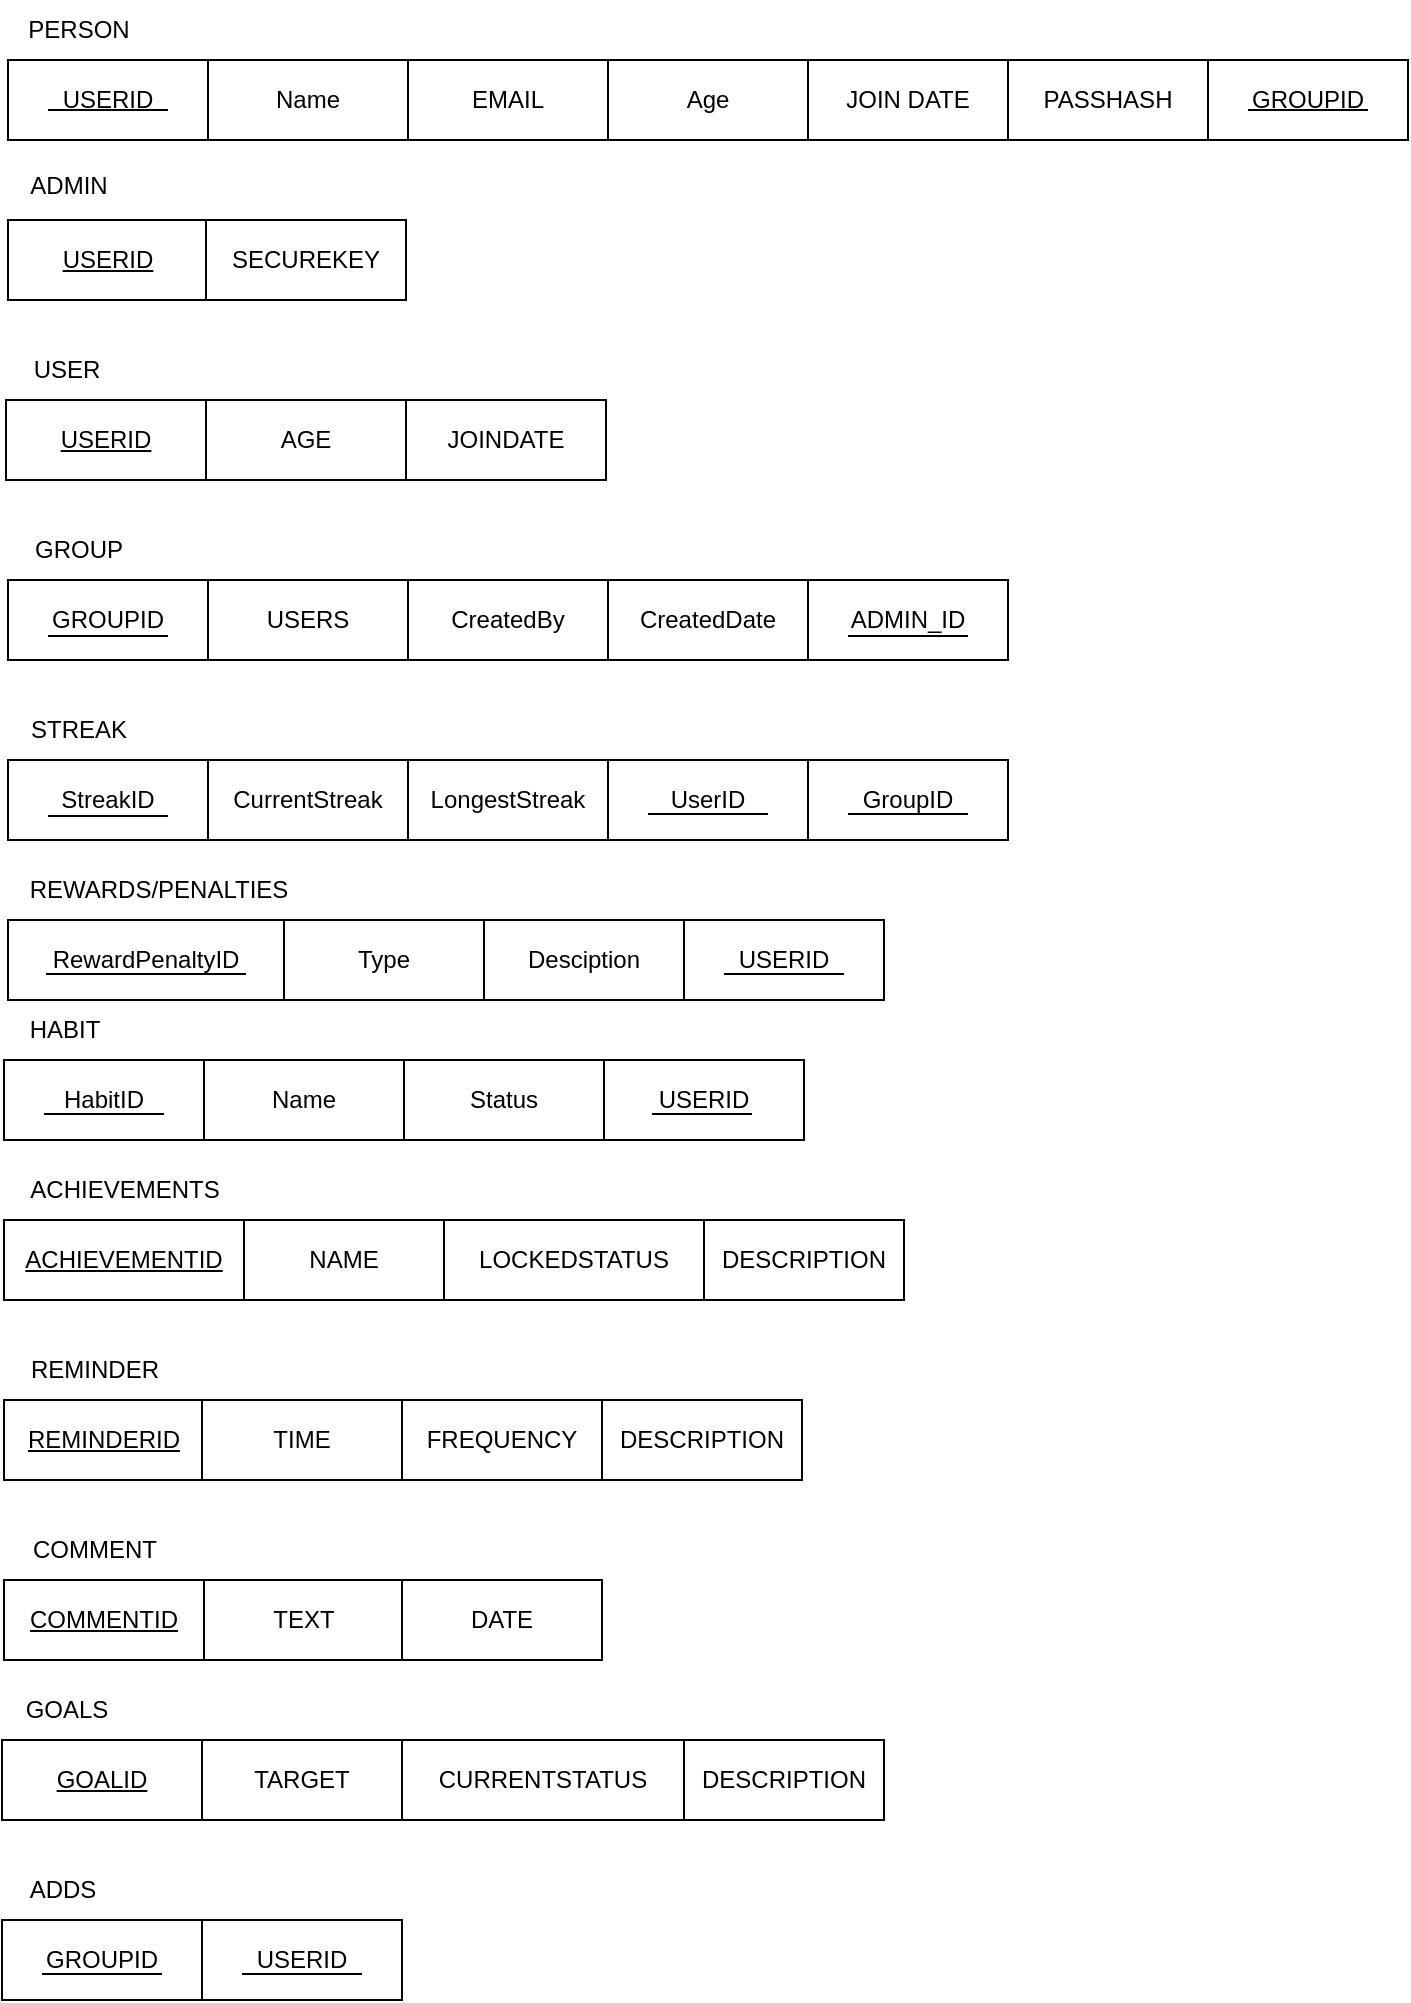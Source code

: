 <mxfile version="26.0.16">
  <diagram name="Page-1" id="pO3ykgQdK5XjUR_u3FMx">
    <mxGraphModel dx="1909" dy="1022" grid="1" gridSize="10" guides="1" tooltips="1" connect="1" arrows="1" fold="1" page="1" pageScale="1" pageWidth="850" pageHeight="1100" math="0" shadow="0">
      <root>
        <mxCell id="0" />
        <mxCell id="1" parent="0" />
        <mxCell id="UGSaxCbVplMeEZ7lEVpP-1" value="Age" style="whiteSpace=wrap;html=1;align=center;" parent="1" vertex="1">
          <mxGeometry x="382" y="30" width="100" height="40" as="geometry" />
        </mxCell>
        <mxCell id="UGSaxCbVplMeEZ7lEVpP-2" value="EMAIL" style="whiteSpace=wrap;html=1;align=center;" parent="1" vertex="1">
          <mxGeometry x="282" y="30" width="100" height="40" as="geometry" />
        </mxCell>
        <mxCell id="UGSaxCbVplMeEZ7lEVpP-3" value="Name" style="whiteSpace=wrap;html=1;align=center;" parent="1" vertex="1">
          <mxGeometry x="182" y="30" width="100" height="40" as="geometry" />
        </mxCell>
        <mxCell id="UGSaxCbVplMeEZ7lEVpP-4" value="USERID" style="whiteSpace=wrap;html=1;align=center;" parent="1" vertex="1">
          <mxGeometry x="82" y="30" width="100" height="40" as="geometry" />
        </mxCell>
        <mxCell id="UGSaxCbVplMeEZ7lEVpP-9" value="CreatedDate" style="whiteSpace=wrap;html=1;align=center;" parent="1" vertex="1">
          <mxGeometry x="382" y="290" width="100" height="40" as="geometry" />
        </mxCell>
        <mxCell id="UGSaxCbVplMeEZ7lEVpP-10" value="CreatedBy" style="whiteSpace=wrap;html=1;align=center;" parent="1" vertex="1">
          <mxGeometry x="282" y="290" width="100" height="40" as="geometry" />
        </mxCell>
        <mxCell id="UGSaxCbVplMeEZ7lEVpP-11" value="USERS" style="whiteSpace=wrap;html=1;align=center;" parent="1" vertex="1">
          <mxGeometry x="182" y="290" width="100" height="40" as="geometry" />
        </mxCell>
        <mxCell id="UGSaxCbVplMeEZ7lEVpP-12" value="GROUPID" style="whiteSpace=wrap;html=1;align=center;" parent="1" vertex="1">
          <mxGeometry x="82" y="290" width="100" height="40" as="geometry" />
        </mxCell>
        <mxCell id="UGSaxCbVplMeEZ7lEVpP-15" value="USERID" style="whiteSpace=wrap;html=1;align=center;" parent="1" vertex="1">
          <mxGeometry x="179" y="960" width="100" height="40" as="geometry" />
        </mxCell>
        <mxCell id="UGSaxCbVplMeEZ7lEVpP-16" value="GROUPID" style="whiteSpace=wrap;html=1;align=center;" parent="1" vertex="1">
          <mxGeometry x="79" y="960" width="100" height="40" as="geometry" />
        </mxCell>
        <mxCell id="UGSaxCbVplMeEZ7lEVpP-17" value="JOIN DATE" style="whiteSpace=wrap;html=1;align=center;" parent="1" vertex="1">
          <mxGeometry x="482" y="30" width="100" height="40" as="geometry" />
        </mxCell>
        <mxCell id="UGSaxCbVplMeEZ7lEVpP-18" value="PASSHASH" style="whiteSpace=wrap;html=1;align=center;" parent="1" vertex="1">
          <mxGeometry x="582" y="30" width="100" height="40" as="geometry" />
        </mxCell>
        <mxCell id="UGSaxCbVplMeEZ7lEVpP-19" value="GROUPID" style="whiteSpace=wrap;html=1;align=center;" parent="1" vertex="1">
          <mxGeometry x="682" y="30" width="100" height="40" as="geometry" />
        </mxCell>
        <mxCell id="UGSaxCbVplMeEZ7lEVpP-20" value="" style="line;strokeWidth=1;rotatable=0;dashed=0;labelPosition=right;align=left;verticalAlign=middle;spacingTop=0;spacingLeft=6;points=[];portConstraint=eastwest;" parent="1" vertex="1">
          <mxGeometry x="102" y="50" width="60" height="10" as="geometry" />
        </mxCell>
        <mxCell id="UGSaxCbVplMeEZ7lEVpP-21" value="" style="line;strokeWidth=1;rotatable=0;dashed=0;labelPosition=right;align=left;verticalAlign=middle;spacingTop=0;spacingLeft=6;points=[];portConstraint=eastwest;" parent="1" vertex="1">
          <mxGeometry x="702" y="50" width="60" height="10" as="geometry" />
        </mxCell>
        <mxCell id="UGSaxCbVplMeEZ7lEVpP-22" value="" style="line;strokeWidth=1;rotatable=0;dashed=0;labelPosition=right;align=left;verticalAlign=middle;spacingTop=0;spacingLeft=6;points=[];portConstraint=eastwest;" parent="1" vertex="1">
          <mxGeometry x="102" y="313" width="60" height="10" as="geometry" />
        </mxCell>
        <mxCell id="UGSaxCbVplMeEZ7lEVpP-23" value="ADMIN_ID" style="whiteSpace=wrap;html=1;align=center;" parent="1" vertex="1">
          <mxGeometry x="482" y="290" width="100" height="40" as="geometry" />
        </mxCell>
        <mxCell id="UGSaxCbVplMeEZ7lEVpP-24" value="" style="line;strokeWidth=1;rotatable=0;dashed=0;labelPosition=right;align=left;verticalAlign=middle;spacingTop=0;spacingLeft=6;points=[];portConstraint=eastwest;" parent="1" vertex="1">
          <mxGeometry x="502" y="313" width="60" height="10" as="geometry" />
        </mxCell>
        <mxCell id="UGSaxCbVplMeEZ7lEVpP-28" value="PERSON" style="text;html=1;align=center;verticalAlign=middle;resizable=0;points=[];autosize=1;strokeColor=none;fillColor=none;" parent="1" vertex="1">
          <mxGeometry x="82" width="70" height="30" as="geometry" />
        </mxCell>
        <mxCell id="UGSaxCbVplMeEZ7lEVpP-29" value="GROUP" style="text;html=1;align=center;verticalAlign=middle;resizable=0;points=[];autosize=1;strokeColor=none;fillColor=none;" parent="1" vertex="1">
          <mxGeometry x="82" y="260" width="70" height="30" as="geometry" />
        </mxCell>
        <mxCell id="UGSaxCbVplMeEZ7lEVpP-31" value="ADDS" style="text;html=1;align=center;verticalAlign=middle;resizable=0;points=[];autosize=1;strokeColor=none;fillColor=none;" parent="1" vertex="1">
          <mxGeometry x="79" y="930" width="60" height="30" as="geometry" />
        </mxCell>
        <mxCell id="UGSaxCbVplMeEZ7lEVpP-32" value="" style="line;strokeWidth=1;rotatable=0;dashed=0;labelPosition=right;align=left;verticalAlign=middle;spacingTop=0;spacingLeft=6;points=[];portConstraint=eastwest;" parent="1" vertex="1">
          <mxGeometry x="199" y="982" width="60" height="10" as="geometry" />
        </mxCell>
        <mxCell id="UGSaxCbVplMeEZ7lEVpP-33" value="" style="line;strokeWidth=1;rotatable=0;dashed=0;labelPosition=right;align=left;verticalAlign=middle;spacingTop=0;spacingLeft=6;points=[];portConstraint=eastwest;" parent="1" vertex="1">
          <mxGeometry x="99" y="982" width="60" height="10" as="geometry" />
        </mxCell>
        <mxCell id="UGSaxCbVplMeEZ7lEVpP-44" value="GroupID" style="whiteSpace=wrap;html=1;align=center;" parent="1" vertex="1">
          <mxGeometry x="482" y="380" width="100" height="40" as="geometry" />
        </mxCell>
        <mxCell id="UGSaxCbVplMeEZ7lEVpP-45" value="Type" style="whiteSpace=wrap;html=1;align=center;" parent="1" vertex="1">
          <mxGeometry x="220" y="460" width="100" height="40" as="geometry" />
        </mxCell>
        <mxCell id="UGSaxCbVplMeEZ7lEVpP-46" value="RewardPenaltyID" style="whiteSpace=wrap;html=1;align=center;" parent="1" vertex="1">
          <mxGeometry x="82" y="460" width="138" height="40" as="geometry" />
        </mxCell>
        <mxCell id="UGSaxCbVplMeEZ7lEVpP-47" value="UserID" style="whiteSpace=wrap;html=1;align=center;" parent="1" vertex="1">
          <mxGeometry x="382" y="380" width="100" height="40" as="geometry" />
        </mxCell>
        <mxCell id="UGSaxCbVplMeEZ7lEVpP-48" value="LongestStreak" style="whiteSpace=wrap;html=1;align=center;" parent="1" vertex="1">
          <mxGeometry x="282" y="380" width="100" height="40" as="geometry" />
        </mxCell>
        <mxCell id="UGSaxCbVplMeEZ7lEVpP-49" value="CurrentStreak" style="whiteSpace=wrap;html=1;align=center;" parent="1" vertex="1">
          <mxGeometry x="182" y="380" width="100" height="40" as="geometry" />
        </mxCell>
        <mxCell id="UGSaxCbVplMeEZ7lEVpP-50" value="StreakID" style="whiteSpace=wrap;html=1;align=center;" parent="1" vertex="1">
          <mxGeometry x="82" y="380" width="100" height="40" as="geometry" />
        </mxCell>
        <mxCell id="UGSaxCbVplMeEZ7lEVpP-52" value="" style="line;strokeWidth=1;rotatable=0;dashed=0;labelPosition=right;align=left;verticalAlign=middle;spacingTop=0;spacingLeft=6;points=[];portConstraint=eastwest;" parent="1" vertex="1">
          <mxGeometry x="502" y="402" width="60" height="10" as="geometry" />
        </mxCell>
        <mxCell id="UGSaxCbVplMeEZ7lEVpP-53" value="" style="line;strokeWidth=1;rotatable=0;dashed=0;labelPosition=right;align=left;verticalAlign=middle;spacingTop=0;spacingLeft=6;points=[];portConstraint=eastwest;" parent="1" vertex="1">
          <mxGeometry x="402" y="402" width="60" height="10" as="geometry" />
        </mxCell>
        <mxCell id="UGSaxCbVplMeEZ7lEVpP-54" value="" style="line;strokeWidth=1;rotatable=0;dashed=0;labelPosition=right;align=left;verticalAlign=middle;spacingTop=0;spacingLeft=6;points=[];portConstraint=eastwest;" parent="1" vertex="1">
          <mxGeometry x="102" y="403" width="60" height="10" as="geometry" />
        </mxCell>
        <mxCell id="UGSaxCbVplMeEZ7lEVpP-55" value="STREAK" style="text;html=1;align=center;verticalAlign=middle;resizable=0;points=[];autosize=1;strokeColor=none;fillColor=none;" parent="1" vertex="1">
          <mxGeometry x="82" y="350" width="70" height="30" as="geometry" />
        </mxCell>
        <mxCell id="UGSaxCbVplMeEZ7lEVpP-56" value="REWARDS/PENALTIES" style="text;html=1;align=center;verticalAlign=middle;resizable=0;points=[];autosize=1;strokeColor=none;fillColor=none;" parent="1" vertex="1">
          <mxGeometry x="82" y="430" width="150" height="30" as="geometry" />
        </mxCell>
        <mxCell id="UGSaxCbVplMeEZ7lEVpP-58" value="USERID" style="whiteSpace=wrap;html=1;align=center;" parent="1" vertex="1">
          <mxGeometry x="420" y="460" width="100" height="40" as="geometry" />
        </mxCell>
        <mxCell id="UGSaxCbVplMeEZ7lEVpP-59" value="Desciption" style="whiteSpace=wrap;html=1;align=center;" parent="1" vertex="1">
          <mxGeometry x="320" y="460" width="100" height="40" as="geometry" />
        </mxCell>
        <mxCell id="UGSaxCbVplMeEZ7lEVpP-60" value="" style="line;strokeWidth=1;rotatable=0;dashed=0;labelPosition=right;align=left;verticalAlign=middle;spacingTop=0;spacingLeft=6;points=[];portConstraint=eastwest;" parent="1" vertex="1">
          <mxGeometry x="440" y="482" width="60" height="10" as="geometry" />
        </mxCell>
        <mxCell id="UGSaxCbVplMeEZ7lEVpP-61" value="Name" style="whiteSpace=wrap;html=1;align=center;" parent="1" vertex="1">
          <mxGeometry x="180" y="530" width="100" height="40" as="geometry" />
        </mxCell>
        <mxCell id="UGSaxCbVplMeEZ7lEVpP-62" value="HabitID" style="whiteSpace=wrap;html=1;align=center;" parent="1" vertex="1">
          <mxGeometry x="80" y="530" width="100" height="40" as="geometry" />
        </mxCell>
        <mxCell id="UGSaxCbVplMeEZ7lEVpP-73" value="USERID" style="whiteSpace=wrap;html=1;align=center;" parent="1" vertex="1">
          <mxGeometry x="380" y="530" width="100" height="40" as="geometry" />
        </mxCell>
        <mxCell id="UGSaxCbVplMeEZ7lEVpP-74" value="Status" style="whiteSpace=wrap;html=1;align=center;" parent="1" vertex="1">
          <mxGeometry x="280" y="530" width="100" height="40" as="geometry" />
        </mxCell>
        <mxCell id="UGSaxCbVplMeEZ7lEVpP-75" value="HABIT" style="text;html=1;align=center;verticalAlign=middle;resizable=0;points=[];autosize=1;strokeColor=none;fillColor=none;" parent="1" vertex="1">
          <mxGeometry x="80" y="500" width="60" height="30" as="geometry" />
        </mxCell>
        <mxCell id="UGSaxCbVplMeEZ7lEVpP-79" value="" style="line;strokeWidth=1;rotatable=0;dashed=0;labelPosition=right;align=left;verticalAlign=middle;spacingTop=0;spacingLeft=6;points=[];portConstraint=eastwest;" parent="1" vertex="1">
          <mxGeometry x="101" y="482" width="100" height="10" as="geometry" />
        </mxCell>
        <mxCell id="UGSaxCbVplMeEZ7lEVpP-80" value="" style="line;strokeWidth=1;rotatable=0;dashed=0;labelPosition=right;align=left;verticalAlign=middle;spacingTop=0;spacingLeft=6;points=[];portConstraint=eastwest;" parent="1" vertex="1">
          <mxGeometry x="100" y="552" width="60" height="10" as="geometry" />
        </mxCell>
        <mxCell id="UGSaxCbVplMeEZ7lEVpP-84" value="" style="line;strokeWidth=1;rotatable=0;dashed=0;labelPosition=right;align=left;verticalAlign=middle;spacingTop=0;spacingLeft=6;points=[];portConstraint=eastwest;" parent="1" vertex="1">
          <mxGeometry x="404" y="552" width="50" height="10" as="geometry" />
        </mxCell>
        <mxCell id="UGSaxCbVplMeEZ7lEVpP-86" value="DESCRIPTION" style="whiteSpace=wrap;html=1;align=center;" parent="1" vertex="1">
          <mxGeometry x="430" y="610" width="100" height="40" as="geometry" />
        </mxCell>
        <mxCell id="UGSaxCbVplMeEZ7lEVpP-87" value="LOCKEDSTATUS" style="whiteSpace=wrap;html=1;align=center;" parent="1" vertex="1">
          <mxGeometry x="300" y="610" width="130" height="40" as="geometry" />
        </mxCell>
        <mxCell id="UGSaxCbVplMeEZ7lEVpP-88" value="NAME" style="whiteSpace=wrap;html=1;align=center;" parent="1" vertex="1">
          <mxGeometry x="200" y="610" width="100" height="40" as="geometry" />
        </mxCell>
        <mxCell id="UGSaxCbVplMeEZ7lEVpP-89" value="&lt;u&gt;ACHIEVEMENTID&lt;/u&gt;" style="whiteSpace=wrap;html=1;align=center;" parent="1" vertex="1">
          <mxGeometry x="80" y="610" width="120" height="40" as="geometry" />
        </mxCell>
        <mxCell id="UGSaxCbVplMeEZ7lEVpP-90" value="ACHIEVEMENTS" style="text;html=1;align=center;verticalAlign=middle;resizable=0;points=[];autosize=1;strokeColor=none;fillColor=none;" parent="1" vertex="1">
          <mxGeometry x="80" y="580" width="120" height="30" as="geometry" />
        </mxCell>
        <mxCell id="B_-_kpnPIHiGC8uEYht8-2" value="&lt;u&gt;USERID&lt;/u&gt;" style="whiteSpace=wrap;html=1;align=center;" vertex="1" parent="1">
          <mxGeometry x="82" y="110" width="100" height="40" as="geometry" />
        </mxCell>
        <mxCell id="B_-_kpnPIHiGC8uEYht8-3" value="SECUREKEY" style="whiteSpace=wrap;html=1;align=center;" vertex="1" parent="1">
          <mxGeometry x="181" y="110" width="100" height="40" as="geometry" />
        </mxCell>
        <mxCell id="B_-_kpnPIHiGC8uEYht8-5" value="ADMIN" style="text;html=1;align=center;verticalAlign=middle;resizable=0;points=[];autosize=1;strokeColor=none;fillColor=none;" vertex="1" parent="1">
          <mxGeometry x="82" y="78" width="60" height="30" as="geometry" />
        </mxCell>
        <mxCell id="B_-_kpnPIHiGC8uEYht8-6" value="&lt;u&gt;USERID&lt;/u&gt;" style="whiteSpace=wrap;html=1;align=center;" vertex="1" parent="1">
          <mxGeometry x="81" y="200" width="100" height="40" as="geometry" />
        </mxCell>
        <mxCell id="B_-_kpnPIHiGC8uEYht8-7" value="AGE" style="whiteSpace=wrap;html=1;align=center;" vertex="1" parent="1">
          <mxGeometry x="181" y="200" width="100" height="40" as="geometry" />
        </mxCell>
        <mxCell id="B_-_kpnPIHiGC8uEYht8-8" value="JOINDATE" style="whiteSpace=wrap;html=1;align=center;" vertex="1" parent="1">
          <mxGeometry x="281" y="200" width="100" height="40" as="geometry" />
        </mxCell>
        <mxCell id="B_-_kpnPIHiGC8uEYht8-9" value="USER" style="text;html=1;align=center;verticalAlign=middle;resizable=0;points=[];autosize=1;strokeColor=none;fillColor=none;" vertex="1" parent="1">
          <mxGeometry x="81" y="170" width="60" height="30" as="geometry" />
        </mxCell>
        <mxCell id="B_-_kpnPIHiGC8uEYht8-10" value="&lt;u&gt;REMINDERID&lt;/u&gt;" style="whiteSpace=wrap;html=1;align=center;" vertex="1" parent="1">
          <mxGeometry x="80" y="700" width="100" height="40" as="geometry" />
        </mxCell>
        <mxCell id="B_-_kpnPIHiGC8uEYht8-11" value="TIME" style="whiteSpace=wrap;html=1;align=center;" vertex="1" parent="1">
          <mxGeometry x="179" y="700" width="100" height="40" as="geometry" />
        </mxCell>
        <mxCell id="B_-_kpnPIHiGC8uEYht8-12" value="FREQUENCY" style="whiteSpace=wrap;html=1;align=center;" vertex="1" parent="1">
          <mxGeometry x="279" y="700" width="100" height="40" as="geometry" />
        </mxCell>
        <mxCell id="B_-_kpnPIHiGC8uEYht8-13" value="REMINDER" style="text;html=1;align=center;verticalAlign=middle;resizable=0;points=[];autosize=1;strokeColor=none;fillColor=none;" vertex="1" parent="1">
          <mxGeometry x="80" y="670" width="90" height="30" as="geometry" />
        </mxCell>
        <mxCell id="B_-_kpnPIHiGC8uEYht8-16" value="DESCRIPTION" style="whiteSpace=wrap;html=1;align=center;" vertex="1" parent="1">
          <mxGeometry x="379" y="700" width="100" height="40" as="geometry" />
        </mxCell>
        <mxCell id="B_-_kpnPIHiGC8uEYht8-17" value="&lt;u&gt;COMMENTID&lt;/u&gt;" style="whiteSpace=wrap;html=1;align=center;" vertex="1" parent="1">
          <mxGeometry x="80" y="790" width="100" height="40" as="geometry" />
        </mxCell>
        <mxCell id="B_-_kpnPIHiGC8uEYht8-18" value="COMMENT" style="text;html=1;align=center;verticalAlign=middle;resizable=0;points=[];autosize=1;strokeColor=none;fillColor=none;" vertex="1" parent="1">
          <mxGeometry x="80" y="760" width="90" height="30" as="geometry" />
        </mxCell>
        <mxCell id="B_-_kpnPIHiGC8uEYht8-19" value="TEXT" style="whiteSpace=wrap;html=1;align=center;" vertex="1" parent="1">
          <mxGeometry x="180" y="790" width="100" height="40" as="geometry" />
        </mxCell>
        <mxCell id="B_-_kpnPIHiGC8uEYht8-20" value="DATE" style="whiteSpace=wrap;html=1;align=center;" vertex="1" parent="1">
          <mxGeometry x="279" y="790" width="100" height="40" as="geometry" />
        </mxCell>
        <mxCell id="B_-_kpnPIHiGC8uEYht8-21" value="&lt;u&gt;GOALID&lt;/u&gt;" style="whiteSpace=wrap;html=1;align=center;" vertex="1" parent="1">
          <mxGeometry x="79" y="870" width="100" height="40" as="geometry" />
        </mxCell>
        <mxCell id="B_-_kpnPIHiGC8uEYht8-22" value="GOALS" style="text;html=1;align=center;verticalAlign=middle;resizable=0;points=[];autosize=1;strokeColor=none;fillColor=none;" vertex="1" parent="1">
          <mxGeometry x="81" y="840" width="60" height="30" as="geometry" />
        </mxCell>
        <mxCell id="B_-_kpnPIHiGC8uEYht8-23" value="TARGET" style="whiteSpace=wrap;html=1;align=center;" vertex="1" parent="1">
          <mxGeometry x="179" y="870" width="100" height="40" as="geometry" />
        </mxCell>
        <mxCell id="B_-_kpnPIHiGC8uEYht8-24" value="CURRENTSTATUS" style="whiteSpace=wrap;html=1;align=center;" vertex="1" parent="1">
          <mxGeometry x="279" y="870" width="141" height="40" as="geometry" />
        </mxCell>
        <mxCell id="B_-_kpnPIHiGC8uEYht8-25" value="DESCRIPTION" style="whiteSpace=wrap;html=1;align=center;" vertex="1" parent="1">
          <mxGeometry x="420" y="870" width="100" height="40" as="geometry" />
        </mxCell>
      </root>
    </mxGraphModel>
  </diagram>
</mxfile>

